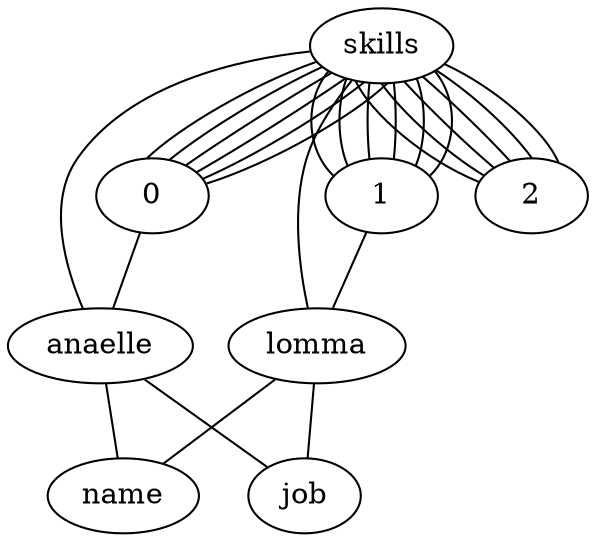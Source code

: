 graph {
skills--0
skills--1
skills--2
anaelle--name
skills--0
skills--1
skills--2
anaelle--job
skills--0
skills--1
skills--2
anaelle--skills
0--anaelle
skills--0
skills--1
skills--2
lomma--name
skills--0
skills--1
skills--2
lomma--job
skills--0
skills--1
skills--2
lomma--skills
1--lomma
}